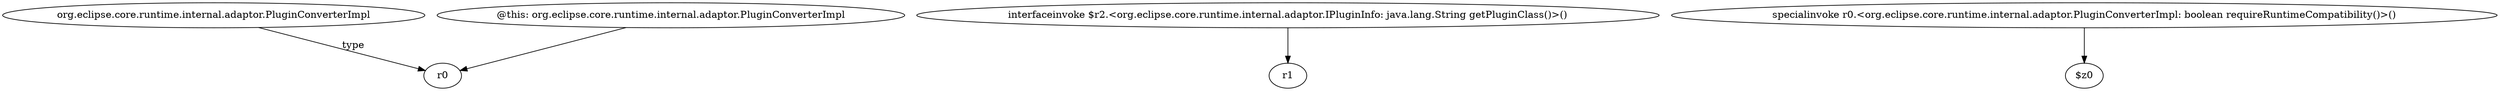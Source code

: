 digraph g {
0[label="org.eclipse.core.runtime.internal.adaptor.PluginConverterImpl"]
1[label="r0"]
0->1[label="type"]
2[label="interfaceinvoke $r2.<org.eclipse.core.runtime.internal.adaptor.IPluginInfo: java.lang.String getPluginClass()>()"]
3[label="r1"]
2->3[label=""]
4[label="specialinvoke r0.<org.eclipse.core.runtime.internal.adaptor.PluginConverterImpl: boolean requireRuntimeCompatibility()>()"]
5[label="$z0"]
4->5[label=""]
6[label="@this: org.eclipse.core.runtime.internal.adaptor.PluginConverterImpl"]
6->1[label=""]
}